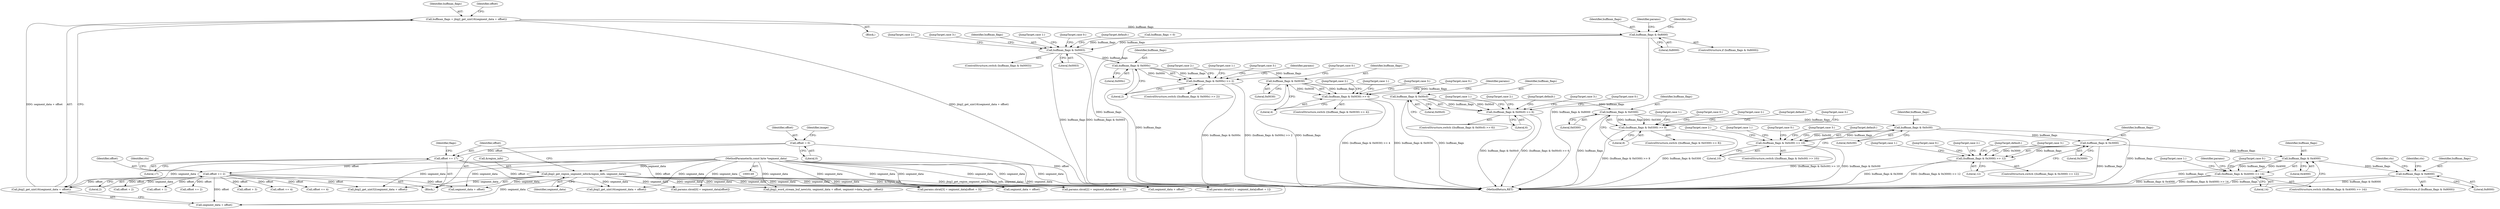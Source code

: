 digraph "1_ghostscript_e698d5c11d27212aa1098bc5b1673a3378563092_19@integer" {
"1000356" [label="(Call,huffman_flags = jbig2_get_uint16(segment_data + offset))"];
"1000358" [label="(Call,jbig2_get_uint16(segment_data + offset))"];
"1000152" [label="(MethodParameterIn,const byte *segment_data)"];
"1000211" [label="(Call,jbig2_get_region_segment_info(&region_info, segment_data))"];
"1000224" [label="(Call,offset += 2)"];
"1000215" [label="(Call,offset += 17)"];
"1000155" [label="(Call,offset = 0)"];
"1000366" [label="(Call,huffman_flags & 0x8000)"];
"1000450" [label="(Call,huffman_flags & 0x0003)"];
"1000539" [label="(Call,huffman_flags & 0x000c)"];
"1000538" [label="(Call,(huffman_flags & 0x000c) >> 2)"];
"1000626" [label="(Call,huffman_flags & 0x0030)"];
"1000625" [label="(Call,(huffman_flags & 0x0030) >> 4)"];
"1000713" [label="(Call,huffman_flags & 0x00c0)"];
"1000712" [label="(Call,(huffman_flags & 0x00c0) >> 6)"];
"1000803" [label="(Call,huffman_flags & 0x0300)"];
"1000802" [label="(Call,(huffman_flags & 0x0300) >> 8)"];
"1000893" [label="(Call,huffman_flags & 0x0c00)"];
"1000892" [label="(Call,(huffman_flags & 0x0c00) >> 10)"];
"1000983" [label="(Call,huffman_flags & 0x3000)"];
"1000982" [label="(Call,(huffman_flags & 0x3000) >> 12)"];
"1001073" [label="(Call,huffman_flags & 0x4000)"];
"1001072" [label="(Call,(huffman_flags & 0x4000) >> 14)"];
"1001139" [label="(Call,huffman_flags & 0x8000)"];
"1000224" [label="(Call,offset += 2)"];
"1000177" [label="(Call,huffman_flags = 0)"];
"1000629" [label="(Literal,4)"];
"1000438" [label="(Call,segment_data + offset)"];
"1000388" [label="(Call,params.sbrat[0] = segment_data[offset])"];
"1000226" [label="(Literal,2)"];
"1000359" [label="(Call,segment_data + offset)"];
"1000651" [label="(JumpTarget,case 2:)"];
"1000544" [label="(JumpTarget,case 0:)"];
"1000507" [label="(JumpTarget,case 2:)"];
"1000367" [label="(Identifier,huffman_flags)"];
"1000416" [label="(Call,offset + 2)"];
"1000806" [label="(Literal,8)"];
"1000357" [label="(Identifier,huffman_flags)"];
"1000738" [label="(JumpTarget,case 3:)"];
"1001144" [label="(Identifier,ctx)"];
"1000804" [label="(Identifier,huffman_flags)"];
"1000805" [label="(Literal,0x0300)"];
"1000405" [label="(Call,offset + 1)"];
"1001008" [label="(JumpTarget,case 3:)"];
"1000918" [label="(JumpTarget,case 3:)"];
"1000952" [label="(JumpTarget,default:)"];
"1000624" [label="(ControlStructure,switch ((huffman_flags & 0x0030) >> 4))"];
"1000362" [label="(Call,offset += 2)"];
"1001073" [label="(Call,huffman_flags & 0x4000)"];
"1000450" [label="(Call,huffman_flags & 0x0003)"];
"1001075" [label="(Literal,0x4000)"];
"1001088" [label="(JumpTarget,case 1:)"];
"1000225" [label="(Identifier,offset)"];
"1000355" [label="(Block,)"];
"1000818" [label="(JumpTarget,case 1:)"];
"1000628" [label="(Literal,0x0030)"];
"1001140" [label="(Identifier,huffman_flags)"];
"1000984" [label="(Identifier,huffman_flags)"];
"1000982" [label="(Call,(huffman_flags & 0x3000) >> 12)"];
"1001074" [label="(Identifier,huffman_flags)"];
"1000564" [label="(JumpTarget,case 2:)"];
"1000541" [label="(Literal,0x000c)"];
"1000893" [label="(Call,huffman_flags & 0x0c00)"];
"1000366" [label="(Call,huffman_flags & 0x8000)"];
"1000542" [label="(Literal,2)"];
"1000983" [label="(Call,huffman_flags & 0x3000)"];
"1000152" [label="(MethodParameterIn,const byte *segment_data)"];
"1001326" [label="(Call,jbig2_word_stream_buf_new(ctx, segment_data + offset, segment->data_length - offset))"];
"1000625" [label="(Call,(huffman_flags & 0x0030) >> 4)"];
"1000212" [label="(Call,&region_info)"];
"1000537" [label="(ControlStructure,switch ((huffman_flags & 0x000c) >> 2))"];
"1000162" [label="(Identifier,image)"];
"1000217" [label="(Literal,17)"];
"1000157" [label="(Literal,0)"];
"1000554" [label="(JumpTarget,case 1:)"];
"1000419" [label="(Call,params.sbrat[3] = segment_data[offset + 3])"];
"1000715" [label="(Literal,0x00c0)"];
"1001768" [label="(MethodReturn,RET)"];
"1000437" [label="(Call,jbig2_get_uint32(segment_data + offset))"];
"1000228" [label="(Identifier,ctx)"];
"1000153" [label="(Block,)"];
"1000713" [label="(Call,huffman_flags & 0x00c0)"];
"1001072" [label="(Call,(huffman_flags & 0x4000) >> 14)"];
"1000892" [label="(Call,(huffman_flags & 0x0c00) >> 10)"];
"1000216" [label="(Identifier,offset)"];
"1000427" [label="(Call,offset + 3)"];
"1000474" [label="(JumpTarget,case 3:)"];
"1001138" [label="(ControlStructure,if (huffman_flags & 0x8000))"];
"1000451" [label="(Identifier,huffman_flags)"];
"1001124" [label="(Identifier,params)"];
"1000540" [label="(Identifier,huffman_flags)"];
"1000985" [label="(Literal,0x3000)"];
"1000718" [label="(JumpTarget,case 0:)"];
"1000951" [label="(JumpTarget,case 2:)"];
"1000452" [label="(Literal,0x0003)"];
"1000803" [label="(Call,huffman_flags & 0x0300)"];
"1001151" [label="(Identifier,ctx)"];
"1000626" [label="(Call,huffman_flags & 0x0030)"];
"1000641" [label="(JumpTarget,case 1:)"];
"1000891" [label="(ControlStructure,switch ((huffman_flags & 0x0c00) >> 10))"];
"1000627" [label="(Identifier,huffman_flags)"];
"1000435" [label="(Identifier,params)"];
"1001141" [label="(Literal,0x8000)"];
"1000711" [label="(ControlStructure,switch ((huffman_flags & 0x00c0) >> 6))"];
"1000155" [label="(Call,offset = 0)"];
"1000728" [label="(JumpTarget,case 1:)"];
"1000998" [label="(JumpTarget,case 1:)"];
"1000441" [label="(Call,offset += 4)"];
"1000211" [label="(Call,jbig2_get_region_segment_info(&region_info, segment_data))"];
"1000771" [label="(JumpTarget,case 2:)"];
"1000986" [label="(Literal,12)"];
"1000363" [label="(Identifier,offset)"];
"1000895" [label="(Literal,0x0c00)"];
"1000808" [label="(JumpTarget,case 0:)"];
"1001071" [label="(ControlStructure,switch ((huffman_flags & 0x4000) >> 14))"];
"1000539" [label="(Call,huffman_flags & 0x000c)"];
"1000538" [label="(Call,(huffman_flags & 0x000c) >> 2)"];
"1000661" [label="(JumpTarget,case 3:)"];
"1000988" [label="(JumpTarget,case 0:)"];
"1001139" [label="(Call,huffman_flags & 0x8000)"];
"1000365" [label="(ControlStructure,if (huffman_flags & 0x8000))"];
"1000574" [label="(JumpTarget,case 3:)"];
"1001078" [label="(JumpTarget,case 0:)"];
"1000449" [label="(ControlStructure,switch (huffman_flags & 0x0003))"];
"1000896" [label="(Literal,10)"];
"1001041" [label="(JumpTarget,case 2:)"];
"1000464" [label="(JumpTarget,case 1:)"];
"1001328" [label="(Call,segment_data + offset)"];
"1000610" [label="(Identifier,params)"];
"1000156" [label="(Identifier,offset)"];
"1000801" [label="(ControlStructure,switch ((huffman_flags & 0x0300) >> 8))"];
"1000220" [label="(Call,jbig2_get_uint16(segment_data + offset))"];
"1000454" [label="(JumpTarget,case 0:)"];
"1001042" [label="(JumpTarget,default:)"];
"1000368" [label="(Literal,0x8000)"];
"1000908" [label="(JumpTarget,case 1:)"];
"1000861" [label="(JumpTarget,case 2:)"];
"1000714" [label="(Identifier,huffman_flags)"];
"1000712" [label="(Call,(huffman_flags & 0x00c0) >> 6)"];
"1000862" [label="(JumpTarget,default:)"];
"1000508" [label="(JumpTarget,default:)"];
"1000219" [label="(Identifier,flags)"];
"1000981" [label="(ControlStructure,switch ((huffman_flags & 0x3000) >> 12))"];
"1000408" [label="(Call,params.sbrat[2] = segment_data[offset + 2])"];
"1000214" [label="(Identifier,segment_data)"];
"1000397" [label="(Call,params.sbrat[1] = segment_data[offset + 1])"];
"1000370" [label="(Identifier,ctx)"];
"1000716" [label="(Literal,6)"];
"1000356" [label="(Call,huffman_flags = jbig2_get_uint16(segment_data + offset))"];
"1000358" [label="(Call,jbig2_get_uint16(segment_data + offset))"];
"1000221" [label="(Call,segment_data + offset)"];
"1000772" [label="(JumpTarget,default:)"];
"1000898" [label="(JumpTarget,case 0:)"];
"1000215" [label="(Call,offset += 17)"];
"1000802" [label="(Call,(huffman_flags & 0x0300) >> 8)"];
"1001076" [label="(Literal,14)"];
"1000894" [label="(Identifier,huffman_flags)"];
"1000430" [label="(Call,offset += 4)"];
"1000631" [label="(JumpTarget,case 0:)"];
"1000828" [label="(JumpTarget,case 3:)"];
"1000697" [label="(Identifier,params)"];
"1000356" -> "1000355"  [label="AST: "];
"1000356" -> "1000358"  [label="CFG: "];
"1000357" -> "1000356"  [label="AST: "];
"1000358" -> "1000356"  [label="AST: "];
"1000363" -> "1000356"  [label="CFG: "];
"1000356" -> "1001768"  [label="DDG: jbig2_get_uint16(segment_data + offset)"];
"1000358" -> "1000356"  [label="DDG: segment_data + offset"];
"1000356" -> "1000366"  [label="DDG: huffman_flags"];
"1000358" -> "1000359"  [label="CFG: "];
"1000359" -> "1000358"  [label="AST: "];
"1000152" -> "1000358"  [label="DDG: segment_data"];
"1000211" -> "1000358"  [label="DDG: segment_data"];
"1000224" -> "1000358"  [label="DDG: offset"];
"1000152" -> "1000149"  [label="AST: "];
"1000152" -> "1001768"  [label="DDG: segment_data"];
"1000152" -> "1000211"  [label="DDG: segment_data"];
"1000152" -> "1000220"  [label="DDG: segment_data"];
"1000152" -> "1000221"  [label="DDG: segment_data"];
"1000152" -> "1000359"  [label="DDG: segment_data"];
"1000152" -> "1000388"  [label="DDG: segment_data"];
"1000152" -> "1000397"  [label="DDG: segment_data"];
"1000152" -> "1000408"  [label="DDG: segment_data"];
"1000152" -> "1000419"  [label="DDG: segment_data"];
"1000152" -> "1000437"  [label="DDG: segment_data"];
"1000152" -> "1000438"  [label="DDG: segment_data"];
"1000152" -> "1001326"  [label="DDG: segment_data"];
"1000152" -> "1001328"  [label="DDG: segment_data"];
"1000211" -> "1000153"  [label="AST: "];
"1000211" -> "1000214"  [label="CFG: "];
"1000212" -> "1000211"  [label="AST: "];
"1000214" -> "1000211"  [label="AST: "];
"1000216" -> "1000211"  [label="CFG: "];
"1000211" -> "1001768"  [label="DDG: &region_info"];
"1000211" -> "1001768"  [label="DDG: jbig2_get_region_segment_info(&region_info, segment_data)"];
"1000211" -> "1000220"  [label="DDG: segment_data"];
"1000211" -> "1000221"  [label="DDG: segment_data"];
"1000211" -> "1000359"  [label="DDG: segment_data"];
"1000211" -> "1000388"  [label="DDG: segment_data"];
"1000211" -> "1000397"  [label="DDG: segment_data"];
"1000211" -> "1000408"  [label="DDG: segment_data"];
"1000211" -> "1000419"  [label="DDG: segment_data"];
"1000211" -> "1000437"  [label="DDG: segment_data"];
"1000211" -> "1000438"  [label="DDG: segment_data"];
"1000211" -> "1001326"  [label="DDG: segment_data"];
"1000211" -> "1001328"  [label="DDG: segment_data"];
"1000224" -> "1000153"  [label="AST: "];
"1000224" -> "1000226"  [label="CFG: "];
"1000225" -> "1000224"  [label="AST: "];
"1000226" -> "1000224"  [label="AST: "];
"1000228" -> "1000224"  [label="CFG: "];
"1000215" -> "1000224"  [label="DDG: offset"];
"1000224" -> "1000359"  [label="DDG: offset"];
"1000224" -> "1000362"  [label="DDG: offset"];
"1000224" -> "1000405"  [label="DDG: offset"];
"1000224" -> "1000416"  [label="DDG: offset"];
"1000224" -> "1000427"  [label="DDG: offset"];
"1000224" -> "1000430"  [label="DDG: offset"];
"1000224" -> "1000437"  [label="DDG: offset"];
"1000224" -> "1000438"  [label="DDG: offset"];
"1000224" -> "1000441"  [label="DDG: offset"];
"1000215" -> "1000153"  [label="AST: "];
"1000215" -> "1000217"  [label="CFG: "];
"1000216" -> "1000215"  [label="AST: "];
"1000217" -> "1000215"  [label="AST: "];
"1000219" -> "1000215"  [label="CFG: "];
"1000155" -> "1000215"  [label="DDG: offset"];
"1000215" -> "1000220"  [label="DDG: offset"];
"1000215" -> "1000221"  [label="DDG: offset"];
"1000155" -> "1000153"  [label="AST: "];
"1000155" -> "1000157"  [label="CFG: "];
"1000156" -> "1000155"  [label="AST: "];
"1000157" -> "1000155"  [label="AST: "];
"1000162" -> "1000155"  [label="CFG: "];
"1000155" -> "1001768"  [label="DDG: offset"];
"1000366" -> "1000365"  [label="AST: "];
"1000366" -> "1000368"  [label="CFG: "];
"1000367" -> "1000366"  [label="AST: "];
"1000368" -> "1000366"  [label="AST: "];
"1000370" -> "1000366"  [label="CFG: "];
"1000435" -> "1000366"  [label="CFG: "];
"1000366" -> "1001768"  [label="DDG: huffman_flags"];
"1000366" -> "1001768"  [label="DDG: huffman_flags & 0x8000"];
"1000366" -> "1000450"  [label="DDG: huffman_flags"];
"1000450" -> "1000449"  [label="AST: "];
"1000450" -> "1000452"  [label="CFG: "];
"1000451" -> "1000450"  [label="AST: "];
"1000452" -> "1000450"  [label="AST: "];
"1000454" -> "1000450"  [label="CFG: "];
"1000464" -> "1000450"  [label="CFG: "];
"1000474" -> "1000450"  [label="CFG: "];
"1000507" -> "1000450"  [label="CFG: "];
"1000508" -> "1000450"  [label="CFG: "];
"1000450" -> "1001768"  [label="DDG: huffman_flags & 0x0003"];
"1000450" -> "1001768"  [label="DDG: huffman_flags"];
"1000177" -> "1000450"  [label="DDG: huffman_flags"];
"1000450" -> "1000539"  [label="DDG: huffman_flags"];
"1000539" -> "1000538"  [label="AST: "];
"1000539" -> "1000541"  [label="CFG: "];
"1000540" -> "1000539"  [label="AST: "];
"1000541" -> "1000539"  [label="AST: "];
"1000542" -> "1000539"  [label="CFG: "];
"1000539" -> "1001768"  [label="DDG: huffman_flags"];
"1000539" -> "1000538"  [label="DDG: huffman_flags"];
"1000539" -> "1000538"  [label="DDG: 0x000c"];
"1000539" -> "1000626"  [label="DDG: huffman_flags"];
"1000538" -> "1000537"  [label="AST: "];
"1000538" -> "1000542"  [label="CFG: "];
"1000542" -> "1000538"  [label="AST: "];
"1000544" -> "1000538"  [label="CFG: "];
"1000554" -> "1000538"  [label="CFG: "];
"1000564" -> "1000538"  [label="CFG: "];
"1000574" -> "1000538"  [label="CFG: "];
"1000610" -> "1000538"  [label="CFG: "];
"1000538" -> "1001768"  [label="DDG: huffman_flags & 0x000c"];
"1000538" -> "1001768"  [label="DDG: (huffman_flags & 0x000c) >> 2"];
"1000626" -> "1000625"  [label="AST: "];
"1000626" -> "1000628"  [label="CFG: "];
"1000627" -> "1000626"  [label="AST: "];
"1000628" -> "1000626"  [label="AST: "];
"1000629" -> "1000626"  [label="CFG: "];
"1000626" -> "1001768"  [label="DDG: huffman_flags"];
"1000626" -> "1000625"  [label="DDG: huffman_flags"];
"1000626" -> "1000625"  [label="DDG: 0x0030"];
"1000626" -> "1000713"  [label="DDG: huffman_flags"];
"1000625" -> "1000624"  [label="AST: "];
"1000625" -> "1000629"  [label="CFG: "];
"1000629" -> "1000625"  [label="AST: "];
"1000631" -> "1000625"  [label="CFG: "];
"1000641" -> "1000625"  [label="CFG: "];
"1000651" -> "1000625"  [label="CFG: "];
"1000661" -> "1000625"  [label="CFG: "];
"1000697" -> "1000625"  [label="CFG: "];
"1000625" -> "1001768"  [label="DDG: huffman_flags & 0x0030"];
"1000625" -> "1001768"  [label="DDG: (huffman_flags & 0x0030) >> 4"];
"1000713" -> "1000712"  [label="AST: "];
"1000713" -> "1000715"  [label="CFG: "];
"1000714" -> "1000713"  [label="AST: "];
"1000715" -> "1000713"  [label="AST: "];
"1000716" -> "1000713"  [label="CFG: "];
"1000713" -> "1001768"  [label="DDG: huffman_flags"];
"1000713" -> "1000712"  [label="DDG: huffman_flags"];
"1000713" -> "1000712"  [label="DDG: 0x00c0"];
"1000713" -> "1000803"  [label="DDG: huffman_flags"];
"1000712" -> "1000711"  [label="AST: "];
"1000712" -> "1000716"  [label="CFG: "];
"1000716" -> "1000712"  [label="AST: "];
"1000718" -> "1000712"  [label="CFG: "];
"1000728" -> "1000712"  [label="CFG: "];
"1000738" -> "1000712"  [label="CFG: "];
"1000771" -> "1000712"  [label="CFG: "];
"1000772" -> "1000712"  [label="CFG: "];
"1000712" -> "1001768"  [label="DDG: (huffman_flags & 0x00c0) >> 6"];
"1000712" -> "1001768"  [label="DDG: huffman_flags & 0x00c0"];
"1000803" -> "1000802"  [label="AST: "];
"1000803" -> "1000805"  [label="CFG: "];
"1000804" -> "1000803"  [label="AST: "];
"1000805" -> "1000803"  [label="AST: "];
"1000806" -> "1000803"  [label="CFG: "];
"1000803" -> "1001768"  [label="DDG: huffman_flags"];
"1000803" -> "1000802"  [label="DDG: huffman_flags"];
"1000803" -> "1000802"  [label="DDG: 0x0300"];
"1000803" -> "1000893"  [label="DDG: huffman_flags"];
"1000802" -> "1000801"  [label="AST: "];
"1000802" -> "1000806"  [label="CFG: "];
"1000806" -> "1000802"  [label="AST: "];
"1000808" -> "1000802"  [label="CFG: "];
"1000818" -> "1000802"  [label="CFG: "];
"1000828" -> "1000802"  [label="CFG: "];
"1000861" -> "1000802"  [label="CFG: "];
"1000862" -> "1000802"  [label="CFG: "];
"1000802" -> "1001768"  [label="DDG: huffman_flags & 0x0300"];
"1000802" -> "1001768"  [label="DDG: (huffman_flags & 0x0300) >> 8"];
"1000893" -> "1000892"  [label="AST: "];
"1000893" -> "1000895"  [label="CFG: "];
"1000894" -> "1000893"  [label="AST: "];
"1000895" -> "1000893"  [label="AST: "];
"1000896" -> "1000893"  [label="CFG: "];
"1000893" -> "1001768"  [label="DDG: huffman_flags"];
"1000893" -> "1000892"  [label="DDG: huffman_flags"];
"1000893" -> "1000892"  [label="DDG: 0x0c00"];
"1000893" -> "1000983"  [label="DDG: huffman_flags"];
"1000892" -> "1000891"  [label="AST: "];
"1000892" -> "1000896"  [label="CFG: "];
"1000896" -> "1000892"  [label="AST: "];
"1000898" -> "1000892"  [label="CFG: "];
"1000908" -> "1000892"  [label="CFG: "];
"1000918" -> "1000892"  [label="CFG: "];
"1000951" -> "1000892"  [label="CFG: "];
"1000952" -> "1000892"  [label="CFG: "];
"1000892" -> "1001768"  [label="DDG: huffman_flags & 0x0c00"];
"1000892" -> "1001768"  [label="DDG: (huffman_flags & 0x0c00) >> 10"];
"1000983" -> "1000982"  [label="AST: "];
"1000983" -> "1000985"  [label="CFG: "];
"1000984" -> "1000983"  [label="AST: "];
"1000985" -> "1000983"  [label="AST: "];
"1000986" -> "1000983"  [label="CFG: "];
"1000983" -> "1001768"  [label="DDG: huffman_flags"];
"1000983" -> "1000982"  [label="DDG: huffman_flags"];
"1000983" -> "1000982"  [label="DDG: 0x3000"];
"1000983" -> "1001073"  [label="DDG: huffman_flags"];
"1000982" -> "1000981"  [label="AST: "];
"1000982" -> "1000986"  [label="CFG: "];
"1000986" -> "1000982"  [label="AST: "];
"1000988" -> "1000982"  [label="CFG: "];
"1000998" -> "1000982"  [label="CFG: "];
"1001008" -> "1000982"  [label="CFG: "];
"1001041" -> "1000982"  [label="CFG: "];
"1001042" -> "1000982"  [label="CFG: "];
"1000982" -> "1001768"  [label="DDG: (huffman_flags & 0x3000) >> 12"];
"1000982" -> "1001768"  [label="DDG: huffman_flags & 0x3000"];
"1001073" -> "1001072"  [label="AST: "];
"1001073" -> "1001075"  [label="CFG: "];
"1001074" -> "1001073"  [label="AST: "];
"1001075" -> "1001073"  [label="AST: "];
"1001076" -> "1001073"  [label="CFG: "];
"1001073" -> "1001768"  [label="DDG: huffman_flags"];
"1001073" -> "1001072"  [label="DDG: huffman_flags"];
"1001073" -> "1001072"  [label="DDG: 0x4000"];
"1001073" -> "1001139"  [label="DDG: huffman_flags"];
"1001072" -> "1001071"  [label="AST: "];
"1001072" -> "1001076"  [label="CFG: "];
"1001076" -> "1001072"  [label="AST: "];
"1001078" -> "1001072"  [label="CFG: "];
"1001088" -> "1001072"  [label="CFG: "];
"1001124" -> "1001072"  [label="CFG: "];
"1001072" -> "1001768"  [label="DDG: huffman_flags & 0x4000"];
"1001072" -> "1001768"  [label="DDG: (huffman_flags & 0x4000) >> 14"];
"1001139" -> "1001138"  [label="AST: "];
"1001139" -> "1001141"  [label="CFG: "];
"1001140" -> "1001139"  [label="AST: "];
"1001141" -> "1001139"  [label="AST: "];
"1001144" -> "1001139"  [label="CFG: "];
"1001151" -> "1001139"  [label="CFG: "];
"1001139" -> "1001768"  [label="DDG: huffman_flags"];
"1001139" -> "1001768"  [label="DDG: huffman_flags & 0x8000"];
}
